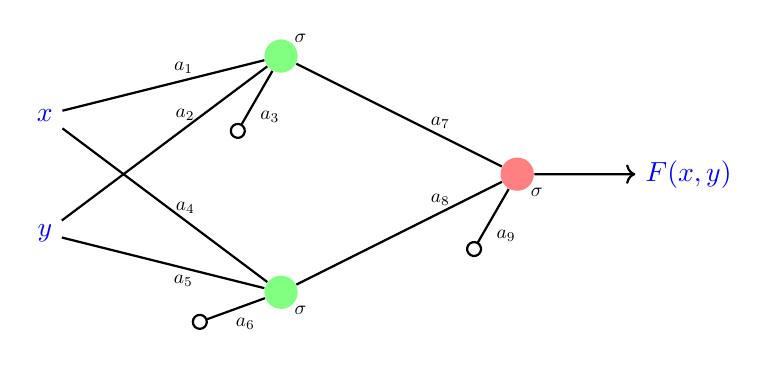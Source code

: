 % Figure after Kjell Magne Fauske
% http://www.texample.net/tikz/examples/neural-network/
\begin{tikzpicture}[scale=1.5]
   \def\layersep{2cm}
    \tikzstyle{every pin edge}=[thick]
    \tikzstyle{neuron}=[circle,fill=black!25,minimum size=12pt,inner sep=0pt]
    \tikzstyle{entree}=[];
    \tikzstyle{input neuron}=[neuron, fill=green!50];
    \tikzstyle{output neuron}=[neuron, fill=red!50];
    \tikzstyle{hidden neuron}=[neuron, fill=blue!50];
    \tikzstyle{annot} = [text width=4em, text centered]

% Entree
\node[entree,blue] (E-1) at (-\layersep,-1) {$x$};
\node[entree,blue] (E-2) at (-\layersep,-2) {$y$};

% Premiere couche
\node[input neuron] (I-1) at (0,-0.5) {};
\node[input neuron] (I-2) at (0,-2.5) {};

\node[above right=0.8ex,scale=0.7] at (I-1) {$\sigma$};
\node[below right=0.8ex,scale=0.7] at (I-2) {$\sigma$};



%Seconde couche et sortie
\node[output neuron] (O) at (\layersep,-1.5 cm) {};
\node[below right=0.8ex,scale=0.7] at (O) {$\sigma$};

% Arrete et poids
 \path[thick] (E-1) edge node[pos=0.6,above,scale=0.7]{$a_1$} (I-1) ;
 \path[thick] (E-2) edge node[pos=0.6,above,scale=0.7]{$a_2$} (I-1);
\draw[-o,thick] (I-1) to node[midway,below right,scale=0.7]{$a_3$} ++ (-120:0.8);

 \path[thick] (E-1) edge node[pos=0.6,above,scale=0.7]{$a_4$} (I-2);
 \path[thick] (E-2) edge node[pos=0.6,below,scale=0.7]{$a_5$} (I-2);
\draw[-o,thick] (I-2) to node[midway,below right,scale=0.7]{$a_6$} ++ (-160:0.8);

 \path[thick] (I-1) edge node[pos=0.7,above,scale=0.7]{$a_7$} (O);
 \path[thick] (I-2) edge node[pos=0.7,above,scale=0.7]{$a_8$}(O);
 \draw[-o,thick] (O) to node[midway,below right,scale=0.7]{$a_9$} ++ (-120:0.8) ;

% Sortie
 \draw[->,thick] (O)-- ++(1,0) node[right,blue]{$F(x,y)$};

\end{tikzpicture}  